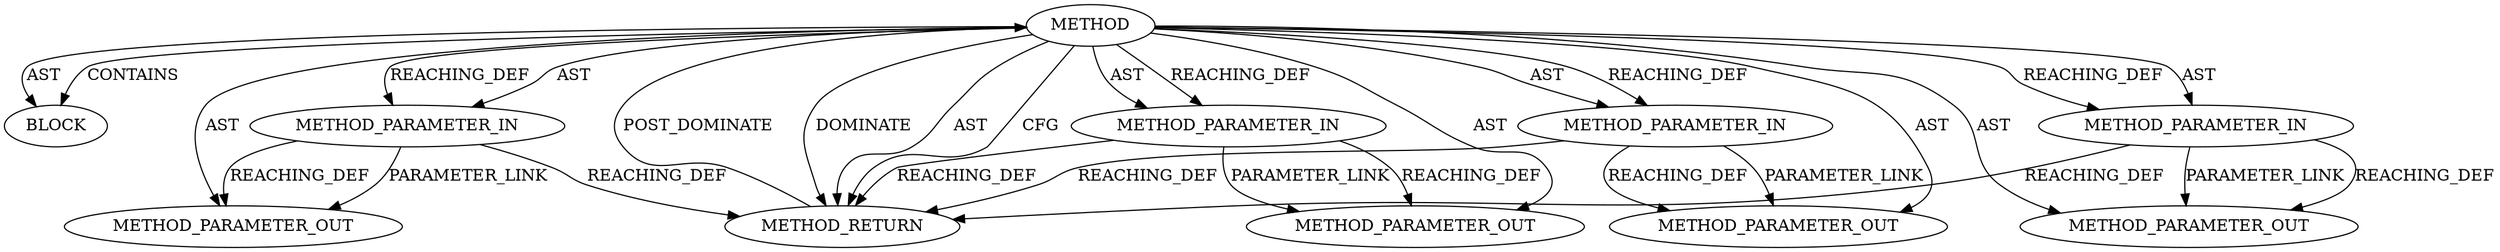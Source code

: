 digraph {
  21035 [label=BLOCK ORDER=1 ARGUMENT_INDEX=1 CODE="<empty>" TYPE_FULL_NAME="ANY"]
  21030 [label=METHOD AST_PARENT_TYPE="NAMESPACE_BLOCK" AST_PARENT_FULL_NAME="<global>" ORDER=0 CODE="<empty>" FULL_NAME="read_actor" IS_EXTERNAL=true FILENAME="<empty>" SIGNATURE="" NAME="read_actor"]
  22428 [label=METHOD_PARAMETER_OUT ORDER=4 CODE="p4" IS_VARIADIC=false TYPE_FULL_NAME="ANY" EVALUATION_STRATEGY="BY_VALUE" INDEX=4 NAME="p4"]
  21034 [label=METHOD_PARAMETER_IN ORDER=4 CODE="p4" IS_VARIADIC=false TYPE_FULL_NAME="ANY" EVALUATION_STRATEGY="BY_VALUE" INDEX=4 NAME="p4"]
  21036 [label=METHOD_RETURN ORDER=2 CODE="RET" TYPE_FULL_NAME="ANY" EVALUATION_STRATEGY="BY_VALUE"]
  21032 [label=METHOD_PARAMETER_IN ORDER=2 CODE="p2" IS_VARIADIC=false TYPE_FULL_NAME="ANY" EVALUATION_STRATEGY="BY_VALUE" INDEX=2 NAME="p2"]
  22426 [label=METHOD_PARAMETER_OUT ORDER=2 CODE="p2" IS_VARIADIC=false TYPE_FULL_NAME="ANY" EVALUATION_STRATEGY="BY_VALUE" INDEX=2 NAME="p2"]
  21031 [label=METHOD_PARAMETER_IN ORDER=1 CODE="p1" IS_VARIADIC=false TYPE_FULL_NAME="ANY" EVALUATION_STRATEGY="BY_VALUE" INDEX=1 NAME="p1"]
  21033 [label=METHOD_PARAMETER_IN ORDER=3 CODE="p3" IS_VARIADIC=false TYPE_FULL_NAME="ANY" EVALUATION_STRATEGY="BY_VALUE" INDEX=3 NAME="p3"]
  22425 [label=METHOD_PARAMETER_OUT ORDER=1 CODE="p1" IS_VARIADIC=false TYPE_FULL_NAME="ANY" EVALUATION_STRATEGY="BY_VALUE" INDEX=1 NAME="p1"]
  22427 [label=METHOD_PARAMETER_OUT ORDER=3 CODE="p3" IS_VARIADIC=false TYPE_FULL_NAME="ANY" EVALUATION_STRATEGY="BY_VALUE" INDEX=3 NAME="p3"]
  21030 -> 21035 [label=AST ]
  21030 -> 21031 [label=REACHING_DEF VARIABLE=""]
  21031 -> 22425 [label=PARAMETER_LINK ]
  21030 -> 21033 [label=AST ]
  21030 -> 21032 [label=REACHING_DEF VARIABLE=""]
  21033 -> 22427 [label=REACHING_DEF VARIABLE="p3"]
  21030 -> 21031 [label=AST ]
  21036 -> 21030 [label=POST_DOMINATE ]
  21033 -> 21036 [label=REACHING_DEF VARIABLE="p3"]
  21031 -> 22425 [label=REACHING_DEF VARIABLE="p1"]
  21032 -> 22426 [label=PARAMETER_LINK ]
  21030 -> 21035 [label=CONTAINS ]
  21030 -> 21033 [label=REACHING_DEF VARIABLE=""]
  21030 -> 22428 [label=AST ]
  21033 -> 22427 [label=PARAMETER_LINK ]
  21030 -> 21034 [label=REACHING_DEF VARIABLE=""]
  21032 -> 21036 [label=REACHING_DEF VARIABLE="p2"]
  21030 -> 21036 [label=DOMINATE ]
  21030 -> 22427 [label=AST ]
  21030 -> 21034 [label=AST ]
  21030 -> 22426 [label=AST ]
  21031 -> 21036 [label=REACHING_DEF VARIABLE="p1"]
  21034 -> 22428 [label=PARAMETER_LINK ]
  21030 -> 21032 [label=AST ]
  21034 -> 22428 [label=REACHING_DEF VARIABLE="p4"]
  21030 -> 21036 [label=AST ]
  21034 -> 21036 [label=REACHING_DEF VARIABLE="p4"]
  21030 -> 22425 [label=AST ]
  21032 -> 22426 [label=REACHING_DEF VARIABLE="p2"]
  21030 -> 21036 [label=CFG ]
}
